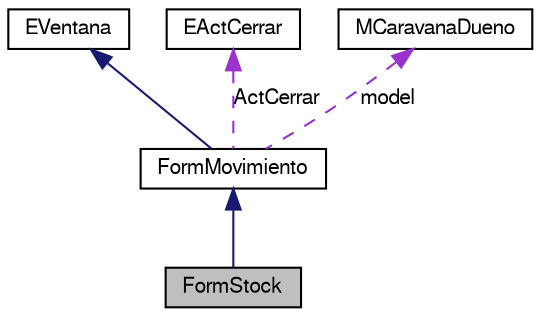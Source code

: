digraph G
{
  bgcolor="transparent";
  edge [fontname="FreeSans",fontsize=10,labelfontname="FreeSans",labelfontsize=10];
  node [fontname="FreeSans",fontsize=10,shape=record];
  Node1 [label="FormStock",height=0.2,width=0.4,color="black", fillcolor="grey75", style="filled" fontcolor="black"];
  Node2 -> Node1 [dir=back,color="midnightblue",fontsize=10,style="solid",fontname="FreeSans"];
  Node2 [label="FormMovimiento",height=0.2,width=0.4,color="black",URL="$classFormMovimiento.html"];
  Node3 -> Node2 [dir=back,color="midnightblue",fontsize=10,style="solid",fontname="FreeSans"];
  Node3 [label="EVentana",height=0.2,width=0.4,color="black",URL="$classEVentana.html",tooltip="Ventana base de todas las ventanas."];
  Node4 -> Node2 [dir=back,color="darkorchid3",fontsize=10,style="dashed",label="ActCerrar",fontname="FreeSans"];
  Node4 [label="EActCerrar",height=0.2,width=0.4,color="black",URL="$classEActCerrar.html",tooltip="Clase de accion cerrar encapsulada."];
  Node5 -> Node2 [dir=back,color="darkorchid3",fontsize=10,style="dashed",label="model",fontname="FreeSans"];
  Node5 [label="MCaravanaDueno",height=0.2,width=0.4,color="black",URL="$classMCaravanaDueno.html"];
}
